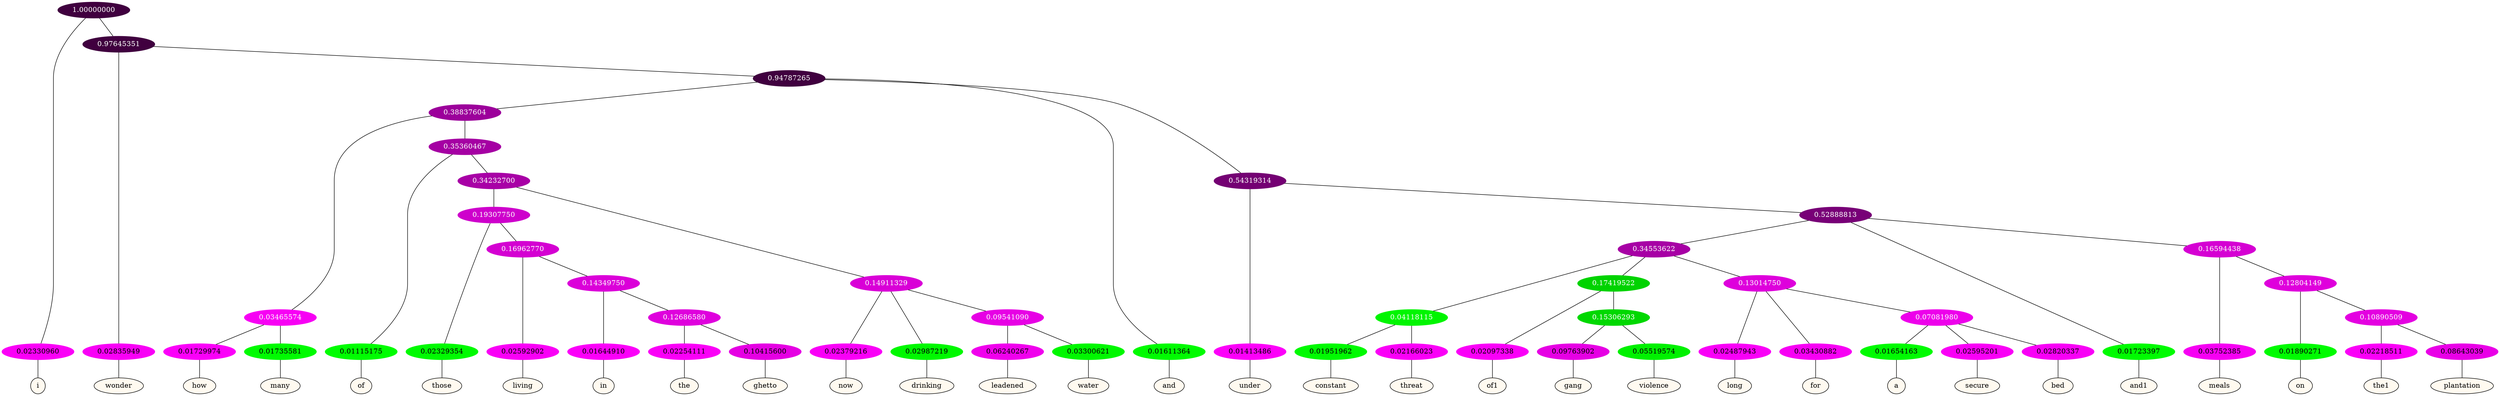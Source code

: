 graph {
	node [format=png height=0.15 nodesep=0.001 ordering=out overlap=prism overlap_scaling=0.01 ranksep=0.001 ratio=0.2 style=filled width=0.15]
	{
		rank=same
		a_w_1 [label=i color=black fillcolor=floralwhite style="filled,solid"]
		a_w_3 [label=wonder color=black fillcolor=floralwhite style="filled,solid"]
		a_w_12 [label=how color=black fillcolor=floralwhite style="filled,solid"]
		a_w_13 [label=many color=black fillcolor=floralwhite style="filled,solid"]
		a_w_14 [label=of color=black fillcolor=floralwhite style="filled,solid"]
		a_w_26 [label=those color=black fillcolor=floralwhite style="filled,solid"]
		a_w_40 [label=living color=black fillcolor=floralwhite style="filled,solid"]
		a_w_51 [label=in color=black fillcolor=floralwhite style="filled,solid"]
		a_w_53 [label=the color=black fillcolor=floralwhite style="filled,solid"]
		a_w_54 [label=ghetto color=black fillcolor=floralwhite style="filled,solid"]
		a_w_28 [label=now color=black fillcolor=floralwhite style="filled,solid"]
		a_w_29 [label=drinking color=black fillcolor=floralwhite style="filled,solid"]
		a_w_42 [label=leadened color=black fillcolor=floralwhite style="filled,solid"]
		a_w_43 [label=water color=black fillcolor=floralwhite style="filled,solid"]
		a_w_6 [label=and color=black fillcolor=floralwhite style="filled,solid"]
		a_w_10 [label=under color=black fillcolor=floralwhite style="filled,solid"]
		a_w_31 [label=constant color=black fillcolor=floralwhite style="filled,solid"]
		a_w_32 [label=threat color=black fillcolor=floralwhite style="filled,solid"]
		a_w_33 [label=of1 color=black fillcolor=floralwhite style="filled,solid"]
		a_w_44 [label=gang color=black fillcolor=floralwhite style="filled,solid"]
		a_w_45 [label=violence color=black fillcolor=floralwhite style="filled,solid"]
		a_w_35 [label=long color=black fillcolor=floralwhite style="filled,solid"]
		a_w_36 [label=for color=black fillcolor=floralwhite style="filled,solid"]
		a_w_46 [label=a color=black fillcolor=floralwhite style="filled,solid"]
		a_w_47 [label=secure color=black fillcolor=floralwhite style="filled,solid"]
		a_w_48 [label=bed color=black fillcolor=floralwhite style="filled,solid"]
		a_w_17 [label=and1 color=black fillcolor=floralwhite style="filled,solid"]
		a_w_24 [label=meals color=black fillcolor=floralwhite style="filled,solid"]
		a_w_38 [label=on color=black fillcolor=floralwhite style="filled,solid"]
		a_w_49 [label=the1 color=black fillcolor=floralwhite style="filled,solid"]
		a_w_50 [label=plantation color=black fillcolor=floralwhite style="filled,solid"]
	}
	a_n_1 -- a_w_1
	a_n_3 -- a_w_3
	a_n_12 -- a_w_12
	a_n_13 -- a_w_13
	a_n_14 -- a_w_14
	a_n_26 -- a_w_26
	a_n_40 -- a_w_40
	a_n_51 -- a_w_51
	a_n_53 -- a_w_53
	a_n_54 -- a_w_54
	a_n_28 -- a_w_28
	a_n_29 -- a_w_29
	a_n_42 -- a_w_42
	a_n_43 -- a_w_43
	a_n_6 -- a_w_6
	a_n_10 -- a_w_10
	a_n_31 -- a_w_31
	a_n_32 -- a_w_32
	a_n_33 -- a_w_33
	a_n_44 -- a_w_44
	a_n_45 -- a_w_45
	a_n_35 -- a_w_35
	a_n_36 -- a_w_36
	a_n_46 -- a_w_46
	a_n_47 -- a_w_47
	a_n_48 -- a_w_48
	a_n_17 -- a_w_17
	a_n_24 -- a_w_24
	a_n_38 -- a_w_38
	a_n_49 -- a_w_49
	a_n_50 -- a_w_50
	{
		rank=same
		a_n_1 [label=0.02330960 color="0.835 1.000 0.977" fontcolor=black]
		a_n_3 [label=0.02835949 color="0.835 1.000 0.972" fontcolor=black]
		a_n_12 [label=0.01729974 color="0.835 1.000 0.983" fontcolor=black]
		a_n_13 [label=0.01735581 color="0.334 1.000 0.983" fontcolor=black]
		a_n_14 [label=0.01115175 color="0.334 1.000 0.989" fontcolor=black]
		a_n_26 [label=0.02329354 color="0.334 1.000 0.977" fontcolor=black]
		a_n_40 [label=0.02592902 color="0.835 1.000 0.974" fontcolor=black]
		a_n_51 [label=0.01644910 color="0.835 1.000 0.984" fontcolor=black]
		a_n_53 [label=0.02254111 color="0.835 1.000 0.977" fontcolor=black]
		a_n_54 [label=0.10415600 color="0.835 1.000 0.896" fontcolor=black]
		a_n_28 [label=0.02379216 color="0.835 1.000 0.976" fontcolor=black]
		a_n_29 [label=0.02987219 color="0.334 1.000 0.970" fontcolor=black]
		a_n_42 [label=0.06240267 color="0.835 1.000 0.938" fontcolor=black]
		a_n_43 [label=0.03300621 color="0.334 1.000 0.967" fontcolor=black]
		a_n_6 [label=0.01611364 color="0.334 1.000 0.984" fontcolor=black]
		a_n_10 [label=0.01413486 color="0.835 1.000 0.986" fontcolor=black]
		a_n_31 [label=0.01951962 color="0.334 1.000 0.980" fontcolor=black]
		a_n_32 [label=0.02166023 color="0.835 1.000 0.978" fontcolor=black]
		a_n_33 [label=0.02097338 color="0.835 1.000 0.979" fontcolor=black]
		a_n_44 [label=0.09763902 color="0.835 1.000 0.902" fontcolor=black]
		a_n_45 [label=0.05519574 color="0.334 1.000 0.945" fontcolor=black]
		a_n_35 [label=0.02487943 color="0.835 1.000 0.975" fontcolor=black]
		a_n_36 [label=0.03430882 color="0.835 1.000 0.966" fontcolor=black]
		a_n_46 [label=0.01654163 color="0.334 1.000 0.983" fontcolor=black]
		a_n_47 [label=0.02595201 color="0.835 1.000 0.974" fontcolor=black]
		a_n_48 [label=0.02820337 color="0.835 1.000 0.972" fontcolor=black]
		a_n_17 [label=0.01723397 color="0.334 1.000 0.983" fontcolor=black]
		a_n_24 [label=0.03752385 color="0.835 1.000 0.962" fontcolor=black]
		a_n_38 [label=0.01890271 color="0.334 1.000 0.981" fontcolor=black]
		a_n_49 [label=0.02218511 color="0.835 1.000 0.978" fontcolor=black]
		a_n_50 [label=0.08643039 color="0.835 1.000 0.914" fontcolor=black]
	}
	a_n_0 [label=1.00000000 color="0.835 1.000 0.250" fontcolor=grey99]
	a_n_0 -- a_n_1
	a_n_2 [label=0.97645351 color="0.835 1.000 0.250" fontcolor=grey99]
	a_n_0 -- a_n_2
	a_n_2 -- a_n_3
	a_n_4 [label=0.94787265 color="0.835 1.000 0.250" fontcolor=grey99]
	a_n_2 -- a_n_4
	a_n_5 [label=0.38837604 color="0.835 1.000 0.612" fontcolor=grey99]
	a_n_4 -- a_n_5
	a_n_4 -- a_n_6
	a_n_7 [label=0.54319314 color="0.835 1.000 0.457" fontcolor=grey99]
	a_n_4 -- a_n_7
	a_n_8 [label=0.03465574 color="0.835 1.000 0.965" fontcolor=grey99]
	a_n_5 -- a_n_8
	a_n_9 [label=0.35360467 color="0.835 1.000 0.646" fontcolor=grey99]
	a_n_5 -- a_n_9
	a_n_7 -- a_n_10
	a_n_11 [label=0.52888813 color="0.835 1.000 0.471" fontcolor=grey99]
	a_n_7 -- a_n_11
	a_n_8 -- a_n_12
	a_n_8 -- a_n_13
	a_n_9 -- a_n_14
	a_n_15 [label=0.34232700 color="0.835 1.000 0.658" fontcolor=grey99]
	a_n_9 -- a_n_15
	a_n_16 [label=0.34553622 color="0.835 1.000 0.654" fontcolor=grey99]
	a_n_11 -- a_n_16
	a_n_11 -- a_n_17
	a_n_18 [label=0.16594438 color="0.835 1.000 0.834" fontcolor=grey99]
	a_n_11 -- a_n_18
	a_n_19 [label=0.19307750 color="0.835 1.000 0.807" fontcolor=grey99]
	a_n_15 -- a_n_19
	a_n_20 [label=0.14911329 color="0.835 1.000 0.851" fontcolor=grey99]
	a_n_15 -- a_n_20
	a_n_21 [label=0.04118115 color="0.334 1.000 0.959" fontcolor=grey99]
	a_n_16 -- a_n_21
	a_n_22 [label=0.17419522 color="0.334 1.000 0.826" fontcolor=grey99]
	a_n_16 -- a_n_22
	a_n_23 [label=0.13014750 color="0.835 1.000 0.870" fontcolor=grey99]
	a_n_16 -- a_n_23
	a_n_18 -- a_n_24
	a_n_25 [label=0.12804149 color="0.835 1.000 0.872" fontcolor=grey99]
	a_n_18 -- a_n_25
	a_n_19 -- a_n_26
	a_n_27 [label=0.16962770 color="0.835 1.000 0.830" fontcolor=grey99]
	a_n_19 -- a_n_27
	a_n_20 -- a_n_28
	a_n_20 -- a_n_29
	a_n_30 [label=0.09541090 color="0.835 1.000 0.905" fontcolor=grey99]
	a_n_20 -- a_n_30
	a_n_21 -- a_n_31
	a_n_21 -- a_n_32
	a_n_22 -- a_n_33
	a_n_34 [label=0.15306293 color="0.334 1.000 0.847" fontcolor=grey99]
	a_n_22 -- a_n_34
	a_n_23 -- a_n_35
	a_n_23 -- a_n_36
	a_n_37 [label=0.07081980 color="0.835 1.000 0.929" fontcolor=grey99]
	a_n_23 -- a_n_37
	a_n_25 -- a_n_38
	a_n_39 [label=0.10890509 color="0.835 1.000 0.891" fontcolor=grey99]
	a_n_25 -- a_n_39
	a_n_27 -- a_n_40
	a_n_41 [label=0.14349750 color="0.835 1.000 0.857" fontcolor=grey99]
	a_n_27 -- a_n_41
	a_n_30 -- a_n_42
	a_n_30 -- a_n_43
	a_n_34 -- a_n_44
	a_n_34 -- a_n_45
	a_n_37 -- a_n_46
	a_n_37 -- a_n_47
	a_n_37 -- a_n_48
	a_n_39 -- a_n_49
	a_n_39 -- a_n_50
	a_n_41 -- a_n_51
	a_n_52 [label=0.12686580 color="0.835 1.000 0.873" fontcolor=grey99]
	a_n_41 -- a_n_52
	a_n_52 -- a_n_53
	a_n_52 -- a_n_54
}
